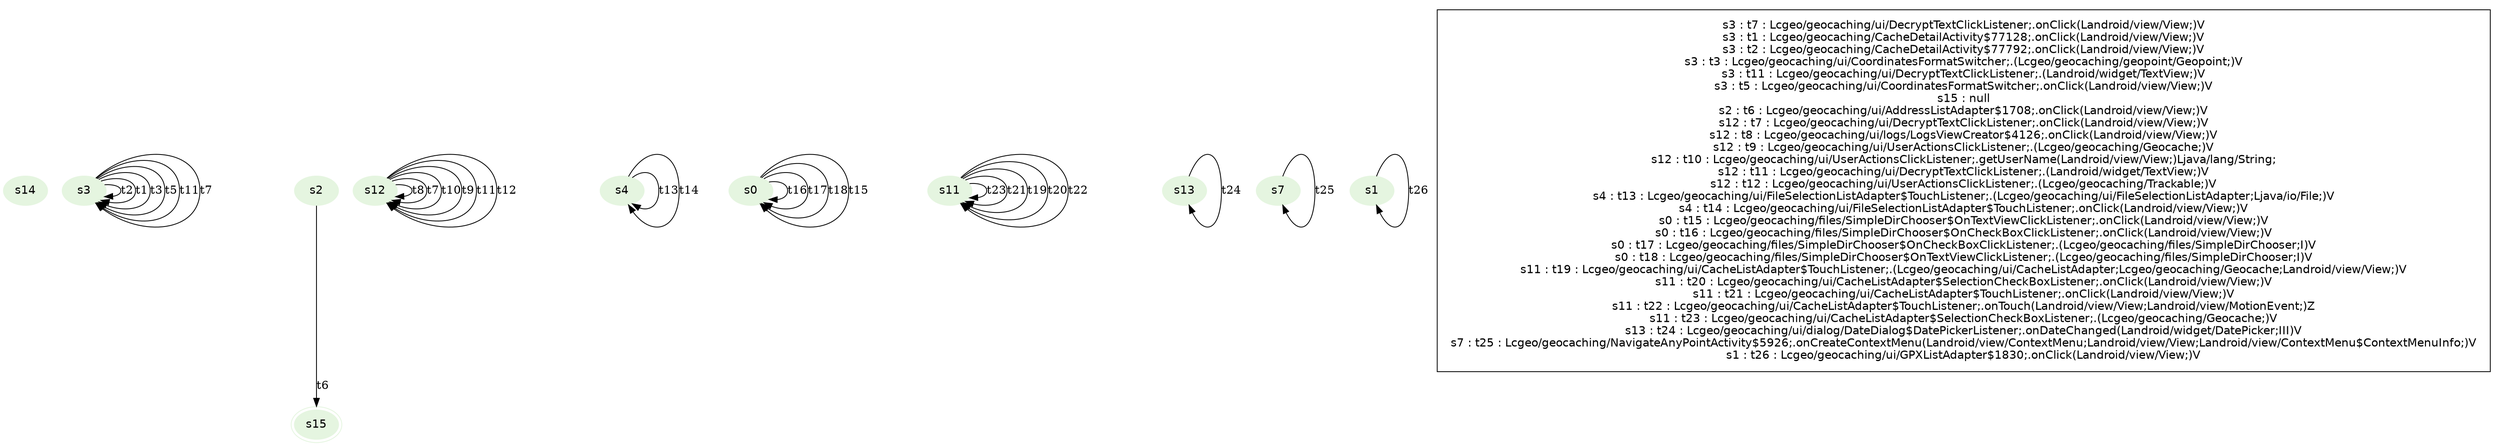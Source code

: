 digraph {
fontname="Helvetica";
node[style=filled, fontname="Helvetica", colorscheme=greens3, color=1];
s14;
s3;
s15[peripheries=2];
s2;
s12;
s4;
s0;
s11;
s13;
s7;
s1;
s4 -> s4[label="t13"];
s11 -> s11[label="t23"];
s2 -> s15[label="t6"];
s12 -> s12[label="t8"];
s4 -> s4[label="t14"];
s12 -> s12[label="t7"];
s11 -> s11[label="t21"];
s12 -> s12[label="t10"];
s3 -> s3[label="t2"];
s3 -> s3[label="t1"];
s0 -> s0[label="t16"];
s3 -> s3[label="t3"];
s0 -> s0[label="t17"];
s1 -> s1[label="t26"];
s13 -> s13[label="t24"];
s0 -> s0[label="t18"];
s0 -> s0[label="t15"];
s11 -> s11[label="t19"];
s7 -> s7[label="t25"];
s3 -> s3[label="t5"];
s11 -> s11[label="t20"];
s12 -> s12[label="t9"];
s3 -> s3[label="t11"];
s12 -> s12[label="t11"];
s11 -> s11[label="t22"];
s12 -> s12[label="t12"];
s3 -> s3[label="t7"];
subgraph cluster_key {
ds[shape=plaintext, style=solid,label="s3 : t7 : Lcgeo/geocaching/ui/DecryptTextClickListener;.onClick(Landroid/view/View;)V\ns3 : t1 : Lcgeo/geocaching/CacheDetailActivity$77128;.onClick(Landroid/view/View;)V\ns3 : t2 : Lcgeo/geocaching/CacheDetailActivity$77792;.onClick(Landroid/view/View;)V\ns3 : t3 : Lcgeo/geocaching/ui/CoordinatesFormatSwitcher;.(Lcgeo/geocaching/geopoint/Geopoint;)V\ns3 : t11 : Lcgeo/geocaching/ui/DecryptTextClickListener;.(Landroid/widget/TextView;)V\ns3 : t5 : Lcgeo/geocaching/ui/CoordinatesFormatSwitcher;.onClick(Landroid/view/View;)V\ns15 : null\ns2 : t6 : Lcgeo/geocaching/ui/AddressListAdapter$1708;.onClick(Landroid/view/View;)V\ns12 : t7 : Lcgeo/geocaching/ui/DecryptTextClickListener;.onClick(Landroid/view/View;)V\ns12 : t8 : Lcgeo/geocaching/ui/logs/LogsViewCreator$4126;.onClick(Landroid/view/View;)V\ns12 : t9 : Lcgeo/geocaching/ui/UserActionsClickListener;.(Lcgeo/geocaching/Geocache;)V\ns12 : t10 : Lcgeo/geocaching/ui/UserActionsClickListener;.getUserName(Landroid/view/View;)Ljava/lang/String;\ns12 : t11 : Lcgeo/geocaching/ui/DecryptTextClickListener;.(Landroid/widget/TextView;)V\ns12 : t12 : Lcgeo/geocaching/ui/UserActionsClickListener;.(Lcgeo/geocaching/Trackable;)V\ns4 : t13 : Lcgeo/geocaching/ui/FileSelectionListAdapter$TouchListener;.(Lcgeo/geocaching/ui/FileSelectionListAdapter;Ljava/io/File;)V\ns4 : t14 : Lcgeo/geocaching/ui/FileSelectionListAdapter$TouchListener;.onClick(Landroid/view/View;)V\ns0 : t15 : Lcgeo/geocaching/files/SimpleDirChooser$OnTextViewClickListener;.onClick(Landroid/view/View;)V\ns0 : t16 : Lcgeo/geocaching/files/SimpleDirChooser$OnCheckBoxClickListener;.onClick(Landroid/view/View;)V\ns0 : t17 : Lcgeo/geocaching/files/SimpleDirChooser$OnCheckBoxClickListener;.(Lcgeo/geocaching/files/SimpleDirChooser;I)V\ns0 : t18 : Lcgeo/geocaching/files/SimpleDirChooser$OnTextViewClickListener;.(Lcgeo/geocaching/files/SimpleDirChooser;I)V\ns11 : t19 : Lcgeo/geocaching/ui/CacheListAdapter$TouchListener;.(Lcgeo/geocaching/ui/CacheListAdapter;Lcgeo/geocaching/Geocache;Landroid/view/View;)V\ns11 : t20 : Lcgeo/geocaching/ui/CacheListAdapter$SelectionCheckBoxListener;.onClick(Landroid/view/View;)V\ns11 : t21 : Lcgeo/geocaching/ui/CacheListAdapter$TouchListener;.onClick(Landroid/view/View;)V\ns11 : t22 : Lcgeo/geocaching/ui/CacheListAdapter$TouchListener;.onTouch(Landroid/view/View;Landroid/view/MotionEvent;)Z\ns11 : t23 : Lcgeo/geocaching/ui/CacheListAdapter$SelectionCheckBoxListener;.(Lcgeo/geocaching/Geocache;)V\ns13 : t24 : Lcgeo/geocaching/ui/dialog/DateDialog$DatePickerListener;.onDateChanged(Landroid/widget/DatePicker;III)V\ns7 : t25 : Lcgeo/geocaching/NavigateAnyPointActivity$5926;.onCreateContextMenu(Landroid/view/ContextMenu;Landroid/view/View;Landroid/view/ContextMenu$ContextMenuInfo;)V\ns1 : t26 : Lcgeo/geocaching/ui/GPXListAdapter$1830;.onClick(Landroid/view/View;)V\n"];}
}